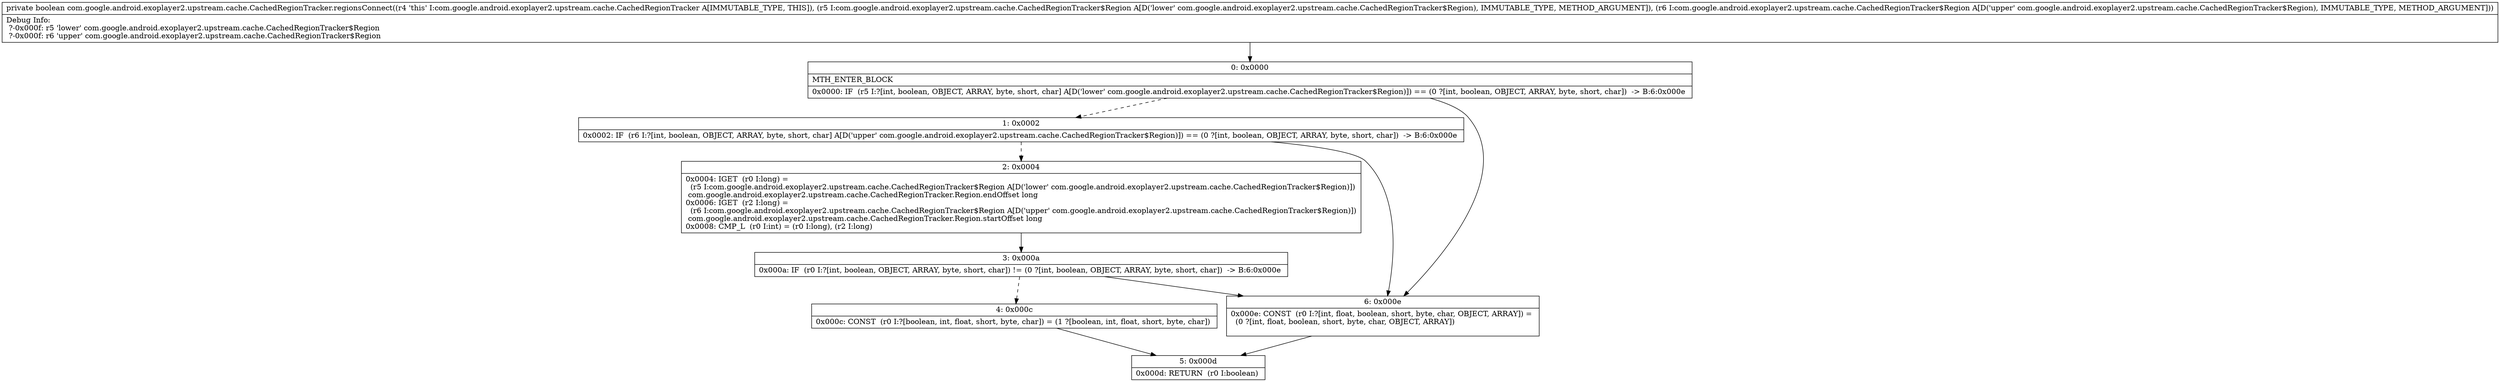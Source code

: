 digraph "CFG forcom.google.android.exoplayer2.upstream.cache.CachedRegionTracker.regionsConnect(Lcom\/google\/android\/exoplayer2\/upstream\/cache\/CachedRegionTracker$Region;Lcom\/google\/android\/exoplayer2\/upstream\/cache\/CachedRegionTracker$Region;)Z" {
Node_0 [shape=record,label="{0\:\ 0x0000|MTH_ENTER_BLOCK\l|0x0000: IF  (r5 I:?[int, boolean, OBJECT, ARRAY, byte, short, char] A[D('lower' com.google.android.exoplayer2.upstream.cache.CachedRegionTracker$Region)]) == (0 ?[int, boolean, OBJECT, ARRAY, byte, short, char])  \-\> B:6:0x000e \l}"];
Node_1 [shape=record,label="{1\:\ 0x0002|0x0002: IF  (r6 I:?[int, boolean, OBJECT, ARRAY, byte, short, char] A[D('upper' com.google.android.exoplayer2.upstream.cache.CachedRegionTracker$Region)]) == (0 ?[int, boolean, OBJECT, ARRAY, byte, short, char])  \-\> B:6:0x000e \l}"];
Node_2 [shape=record,label="{2\:\ 0x0004|0x0004: IGET  (r0 I:long) = \l  (r5 I:com.google.android.exoplayer2.upstream.cache.CachedRegionTracker$Region A[D('lower' com.google.android.exoplayer2.upstream.cache.CachedRegionTracker$Region)])\l com.google.android.exoplayer2.upstream.cache.CachedRegionTracker.Region.endOffset long \l0x0006: IGET  (r2 I:long) = \l  (r6 I:com.google.android.exoplayer2.upstream.cache.CachedRegionTracker$Region A[D('upper' com.google.android.exoplayer2.upstream.cache.CachedRegionTracker$Region)])\l com.google.android.exoplayer2.upstream.cache.CachedRegionTracker.Region.startOffset long \l0x0008: CMP_L  (r0 I:int) = (r0 I:long), (r2 I:long) \l}"];
Node_3 [shape=record,label="{3\:\ 0x000a|0x000a: IF  (r0 I:?[int, boolean, OBJECT, ARRAY, byte, short, char]) != (0 ?[int, boolean, OBJECT, ARRAY, byte, short, char])  \-\> B:6:0x000e \l}"];
Node_4 [shape=record,label="{4\:\ 0x000c|0x000c: CONST  (r0 I:?[boolean, int, float, short, byte, char]) = (1 ?[boolean, int, float, short, byte, char]) \l}"];
Node_5 [shape=record,label="{5\:\ 0x000d|0x000d: RETURN  (r0 I:boolean) \l}"];
Node_6 [shape=record,label="{6\:\ 0x000e|0x000e: CONST  (r0 I:?[int, float, boolean, short, byte, char, OBJECT, ARRAY]) = \l  (0 ?[int, float, boolean, short, byte, char, OBJECT, ARRAY])\l \l}"];
MethodNode[shape=record,label="{private boolean com.google.android.exoplayer2.upstream.cache.CachedRegionTracker.regionsConnect((r4 'this' I:com.google.android.exoplayer2.upstream.cache.CachedRegionTracker A[IMMUTABLE_TYPE, THIS]), (r5 I:com.google.android.exoplayer2.upstream.cache.CachedRegionTracker$Region A[D('lower' com.google.android.exoplayer2.upstream.cache.CachedRegionTracker$Region), IMMUTABLE_TYPE, METHOD_ARGUMENT]), (r6 I:com.google.android.exoplayer2.upstream.cache.CachedRegionTracker$Region A[D('upper' com.google.android.exoplayer2.upstream.cache.CachedRegionTracker$Region), IMMUTABLE_TYPE, METHOD_ARGUMENT]))  | Debug Info:\l  ?\-0x000f: r5 'lower' com.google.android.exoplayer2.upstream.cache.CachedRegionTracker$Region\l  ?\-0x000f: r6 'upper' com.google.android.exoplayer2.upstream.cache.CachedRegionTracker$Region\l}"];
MethodNode -> Node_0;
Node_0 -> Node_1[style=dashed];
Node_0 -> Node_6;
Node_1 -> Node_2[style=dashed];
Node_1 -> Node_6;
Node_2 -> Node_3;
Node_3 -> Node_4[style=dashed];
Node_3 -> Node_6;
Node_4 -> Node_5;
Node_6 -> Node_5;
}

